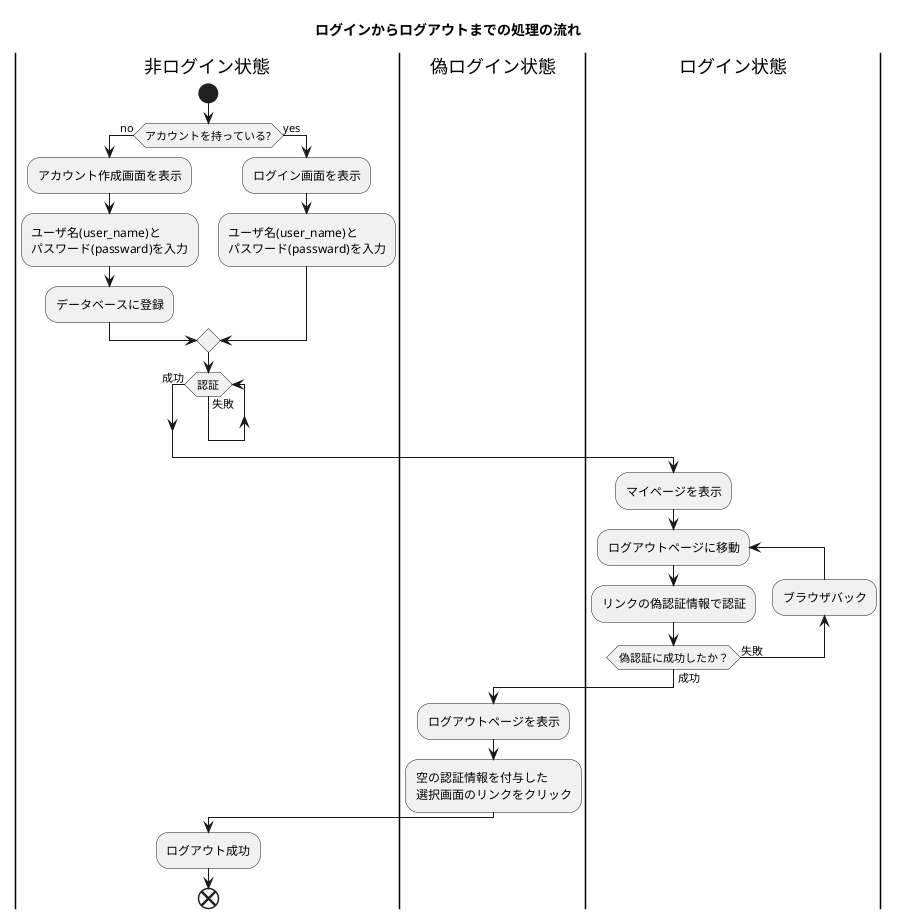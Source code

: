 'ログイン処理についてまとめる。
@startuml auths_procedure
'skinparam DefaultFontSize 23
title ログインからログアウトまでの処理の流れ
|非ログイン状態|
start
if (アカウントを持っている?) then (no)
    :アカウント作成画面を表示;
    :ユーザ名(user_name)と
    パスワード(passward)を入力;
:データベースに登録;
else (yes)
    :ログイン画面を表示;
    :ユーザ名(user_name)と
    パスワード(passward)を入力;
endif

while (認証) is (失敗)
endwhile (成功)

|偽ログイン状態|

|ログイン状態|
:マイページを表示;

repeat :ログアウトページに移動;
:リンクの偽認証情報で認証;
backward :ブラウザバック;
repeat while (偽認証に成功したか？) is (失敗) not (成功)

|偽ログイン状態|
:ログアウトページを表示;
:空の認証情報を付与した
選択画面のリンクをクリック;

|非ログイン状態|
:ログアウト成功;
end

@enduml